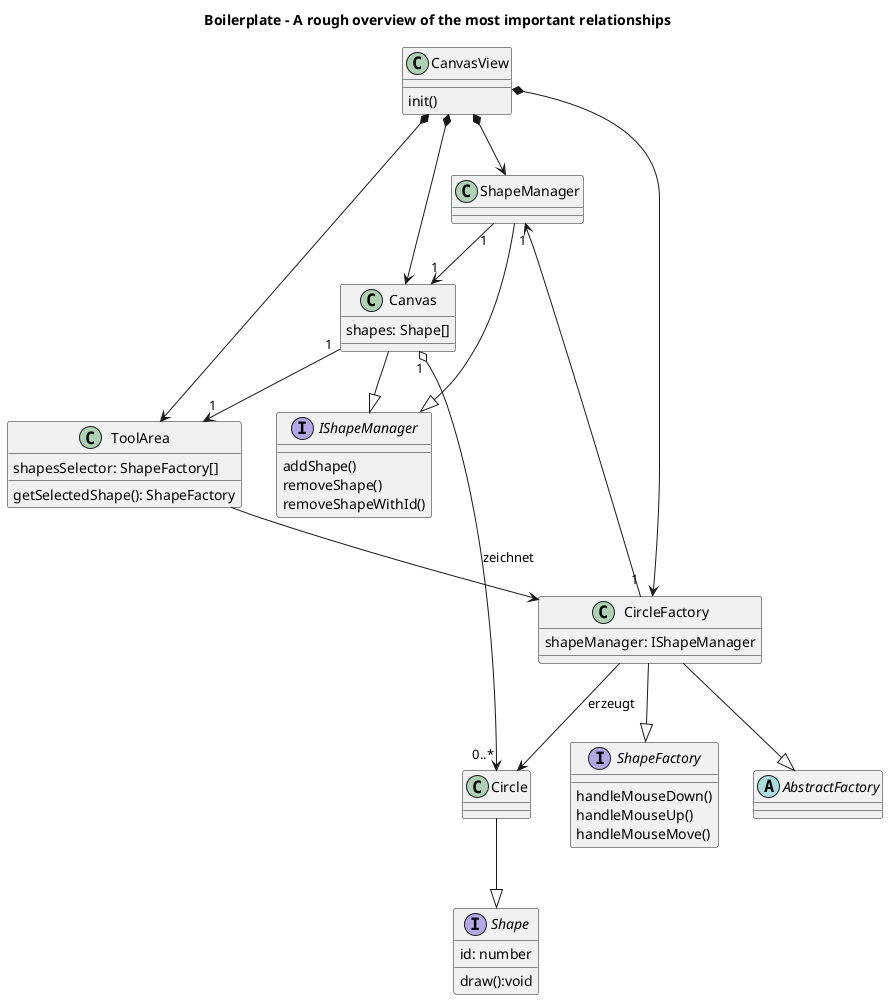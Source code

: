 @startuml ph-draw-app-classes
title Boilerplate – A rough overview of the most important relationships

interface IShapeManager {
  addShape()
  removeShape()
  removeShapeWithId()
}
interface Shape {
  id: number
  draw():void
}
interface ShapeFactory {
  handleMouseDown()
  handleMouseUp()
  handleMouseMove()
}
class CanvasView{
  init()
}
abstract AbstractFactory {}
class ShapeManager{
}
class Canvas {
  shapes: Shape[]
}
class CircleFactory {
  shapeManager: IShapeManager
}
class ToolArea {
  shapesSelector: ShapeFactory[]
  getSelectedShape(): ShapeFactory
}

CircleFactory --|> ShapeFactory
CircleFactory --|> AbstractFactory
CircleFactory --> Circle : erzeugt
Circle --|> Shape
ShapeManager --|> IShapeManager
ShapeManager "1" --> "1" Canvas
Canvas --|> IShapeManager
Canvas "1" --> "1" ToolArea
Canvas "1" o--> "0..*" Circle : zeichnet
CircleFactory "1" --> "1" ShapeManager
ToolArea --> CircleFactory
CanvasView *--> Canvas
CanvasView *--> ToolArea
CanvasView *--> ShapeManager
CanvasView *--> CircleFactory

@enduml
